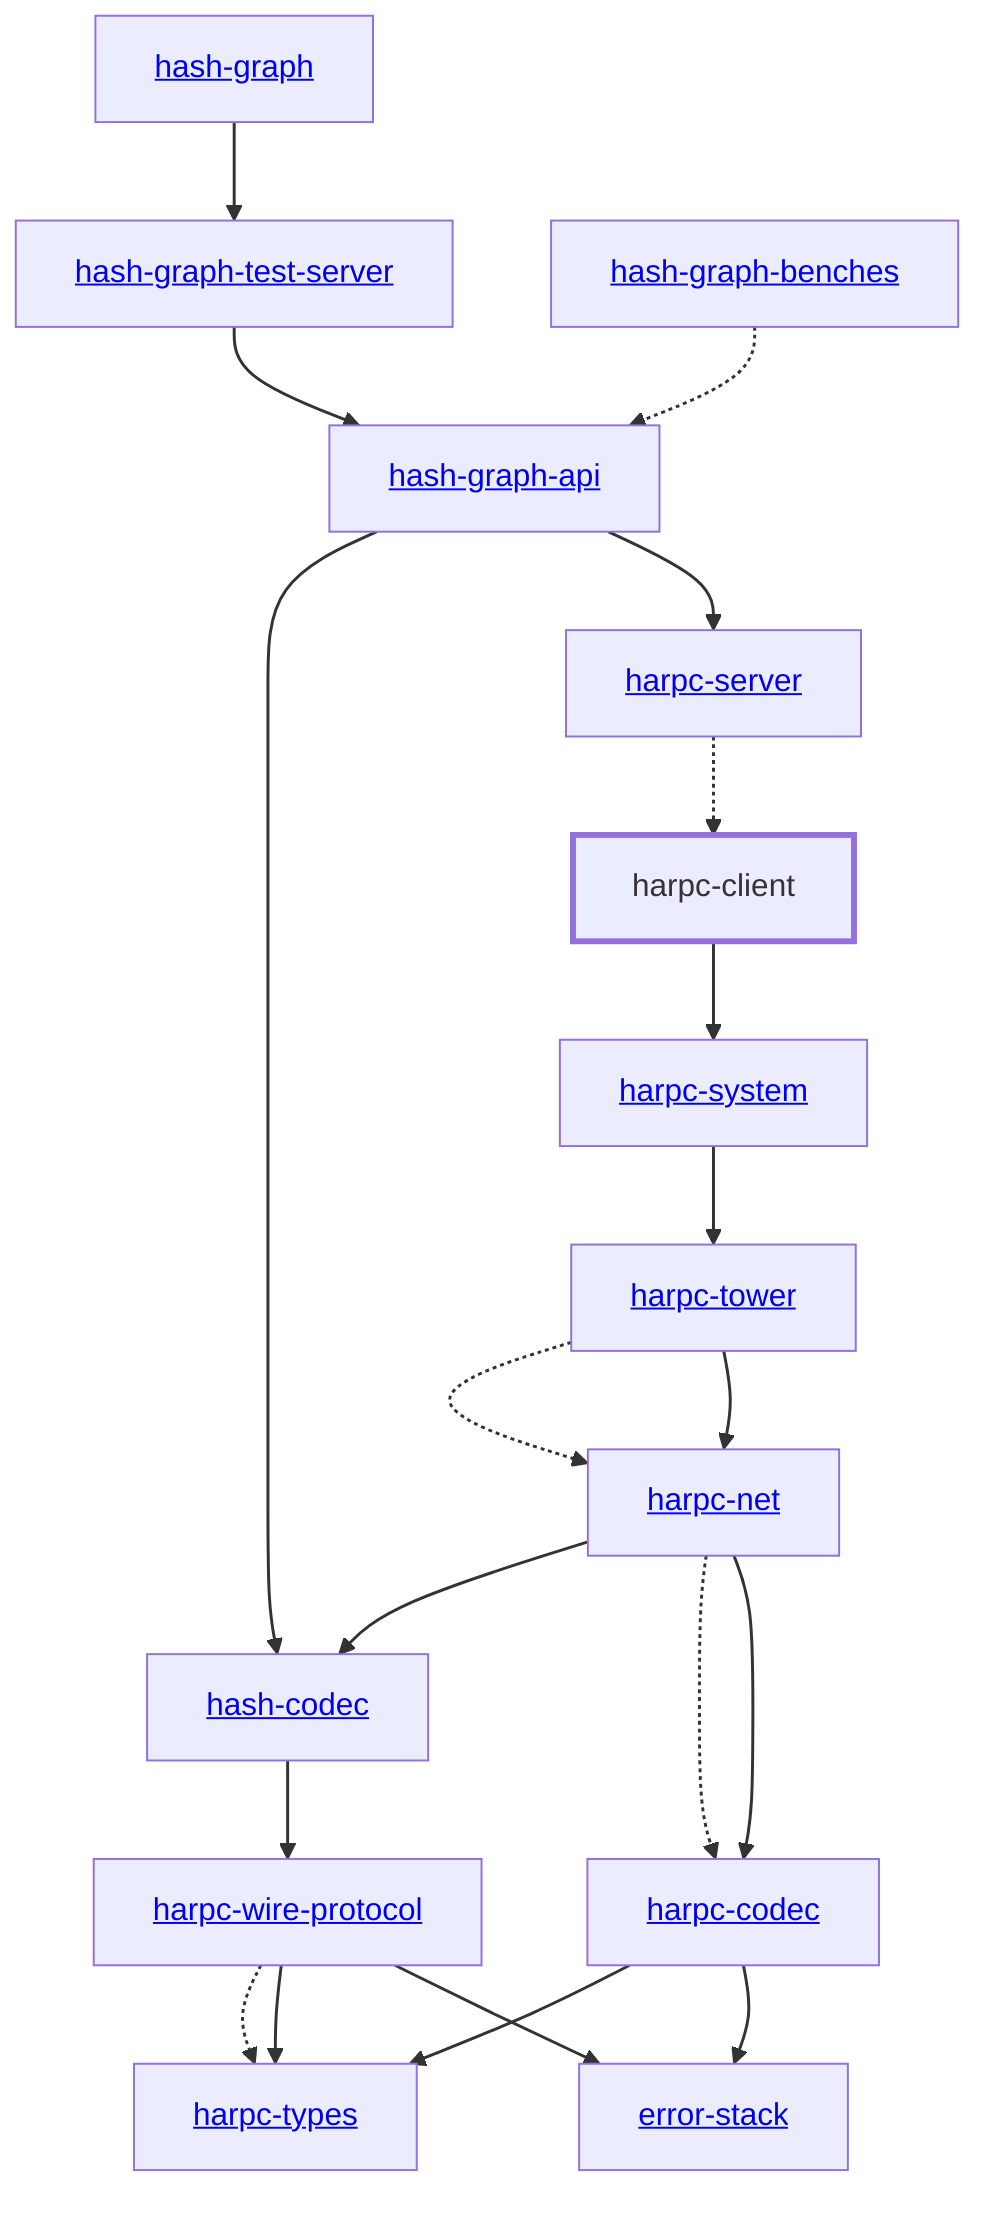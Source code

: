 graph TD
    linkStyle default stroke-width:1.5px
    classDef default stroke-width:1px
    classDef root stroke-width:3px
    classDef dev stroke-width:1px
    classDef build stroke-width:1px
    %% Legend
    %% --> : Normal dependency
    %% -.-> : Dev dependency
    %% ---> : Build dependency
    0[<a href="../hash_graph">hash-graph</a>]
    1[<a href="../hash_codec">hash-codec</a>]
    2[<a href="../hash_graph_api">hash-graph-api</a>]
    3[<a href="../hash_graph_test_server">hash-graph-test-server</a>]
    4[harpc-client]
    class 4 root
    5[<a href="../harpc_codec">harpc-codec</a>]
    6[<a href="../harpc_net">harpc-net</a>]
    7[<a href="../harpc_server">harpc-server</a>]
    8[<a href="../harpc_system">harpc-system</a>]
    9[<a href="../harpc_tower">harpc-tower</a>]
    10[<a href="../harpc_types">harpc-types</a>]
    11[<a href="../harpc_wire_protocol">harpc-wire-protocol</a>]
    12[<a href="../error_stack">error-stack</a>]
    13[<a href="../hash_graph_benches">hash-graph-benches</a>]
    0 --> 3
    1 --> 11
    2 --> 1
    2 --> 7
    3 --> 2
    4 --> 8
    5 --> 10
    5 --> 12
    6 --> 1
    6 -.-> 5
    6 --> 5
    7 -.-> 4
    8 --> 9
    9 -.-> 6
    9 --> 6
    11 -.-> 10
    11 --> 10
    11 --> 12
    13 -.-> 2